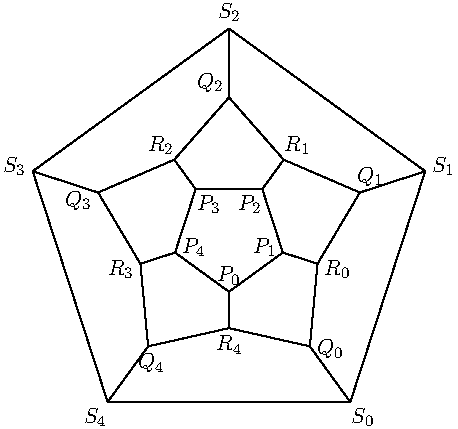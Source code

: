 size(0,0);

pair [] P, Q, R, S;
real u=1cm;

for (int i=0; i<=4; ++i)
  P[i] = rotate(i*360/5)*(0,-u);

P[5] = P[0];
for (int i=0; i<=4; ++i)
  Q[i] = 3*midpoint(P[i]--P[i+1]);

Q[5] = Q[0];
for (int i=0; i<=4; ++i)
  R[i] = 1/3*( Q[i] + Q[i+1] + P[i+1] );

R[5] = R[0];
for (int i=0; i<=5; ++i)
  S[i] = 1.5*Q[i];

for (int i=0; i<=4; ++i)
  {
    draw(P[i]   -- P[i+1]);
    draw(P[i+1] -- R[i]);
    draw(Q[i]   -- R[i]);
    draw(R[i]   -- Q[i+1]);
    draw(Q[i]   -- S[i]);
    draw(S[i]   -- S[i+1]);
    label(format("\small$P_%i$",i),P[i],-unit(P[i]));
    label(format("\small$Q_%i$",i),Q[i],rotate(45)*unit(Q[i]));
    label(format("\small$R_%i$",i),R[i],unit(R[i]));
    label(format("\small$S_%i$",i),S[i],unit(S[i]));
  }
